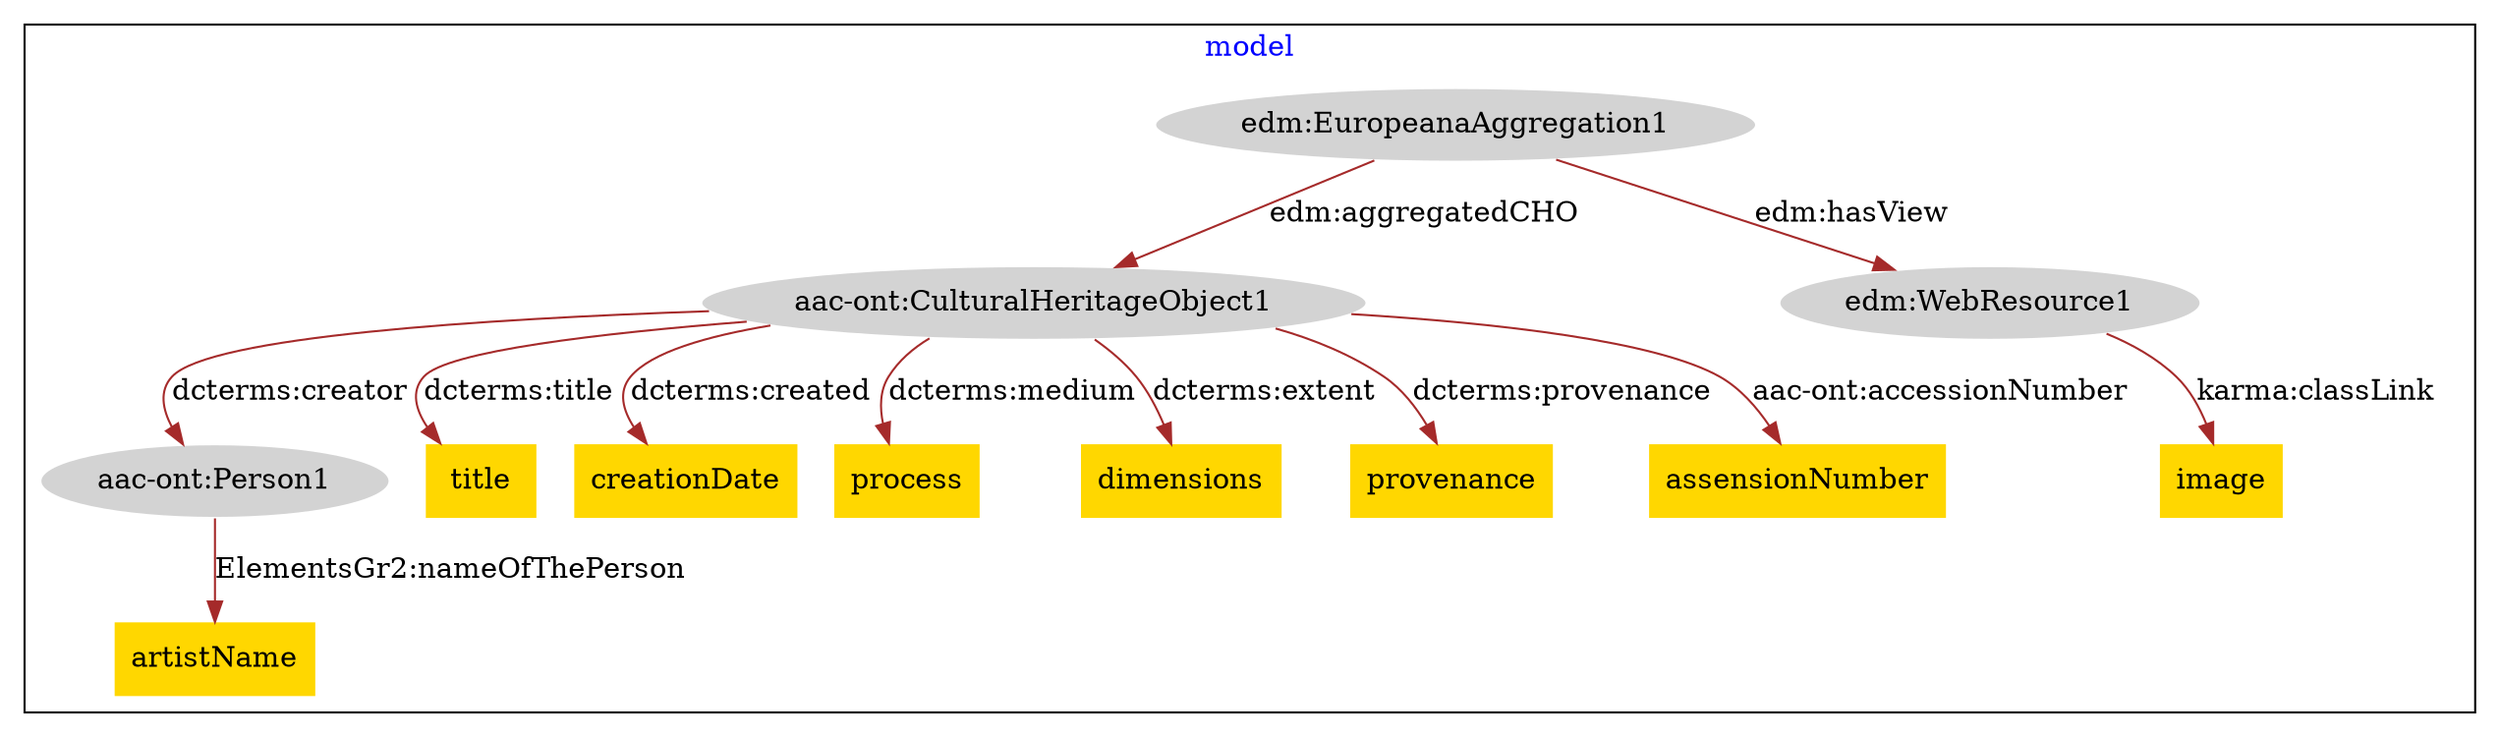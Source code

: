 digraph n0 {
fontcolor="blue"
remincross="true"
subgraph cluster {
label="model"
"aac-ont:Person1"[style="filled",color="white",fillcolor="lightgray",label="aac-ont:Person1"];
"artistName"[shape="plaintext",style="filled",fillcolor="gold",label="artistName"];
"aac-ont:CulturalHeritageObject1"[style="filled",color="white",fillcolor="lightgray",label="aac-ont:CulturalHeritageObject1"];
"title"[shape="plaintext",style="filled",fillcolor="gold",label="title"];
"creationDate"[shape="plaintext",style="filled",fillcolor="gold",label="creationDate"];
"process"[shape="plaintext",style="filled",fillcolor="gold",label="process"];
"dimensions"[shape="plaintext",style="filled",fillcolor="gold",label="dimensions"];
"provenance"[shape="plaintext",style="filled",fillcolor="gold",label="provenance"];
"assensionNumber"[shape="plaintext",style="filled",fillcolor="gold",label="assensionNumber"];
"edm:WebResource1"[style="filled",color="white",fillcolor="lightgray",label="edm:WebResource1"];
"image"[shape="plaintext",style="filled",fillcolor="gold",label="image"];
"edm:EuropeanaAggregation1"[style="filled",color="white",fillcolor="lightgray",label="edm:EuropeanaAggregation1"];
}
"aac-ont:Person1" -> "artistName"[color="brown",fontcolor="black",label="ElementsGr2:nameOfThePerson"];
"aac-ont:CulturalHeritageObject1" -> "title"[color="brown",fontcolor="black",label="dcterms:title"];
"aac-ont:CulturalHeritageObject1" -> "creationDate"[color="brown",fontcolor="black",label="dcterms:created"];
"aac-ont:CulturalHeritageObject1" -> "process"[color="brown",fontcolor="black",label="dcterms:medium"];
"aac-ont:CulturalHeritageObject1" -> "dimensions"[color="brown",fontcolor="black",label="dcterms:extent"];
"aac-ont:CulturalHeritageObject1" -> "provenance"[color="brown",fontcolor="black",label="dcterms:provenance"];
"aac-ont:CulturalHeritageObject1" -> "assensionNumber"[color="brown",fontcolor="black",label="aac-ont:accessionNumber"];
"edm:WebResource1" -> "image"[color="brown",fontcolor="black",label="karma:classLink"];
"edm:EuropeanaAggregation1" -> "aac-ont:CulturalHeritageObject1"[color="brown",fontcolor="black",label="edm:aggregatedCHO"];
"edm:EuropeanaAggregation1" -> "edm:WebResource1"[color="brown",fontcolor="black",label="edm:hasView"];
"aac-ont:CulturalHeritageObject1" -> "aac-ont:Person1"[color="brown",fontcolor="black",label="dcterms:creator"];
}
